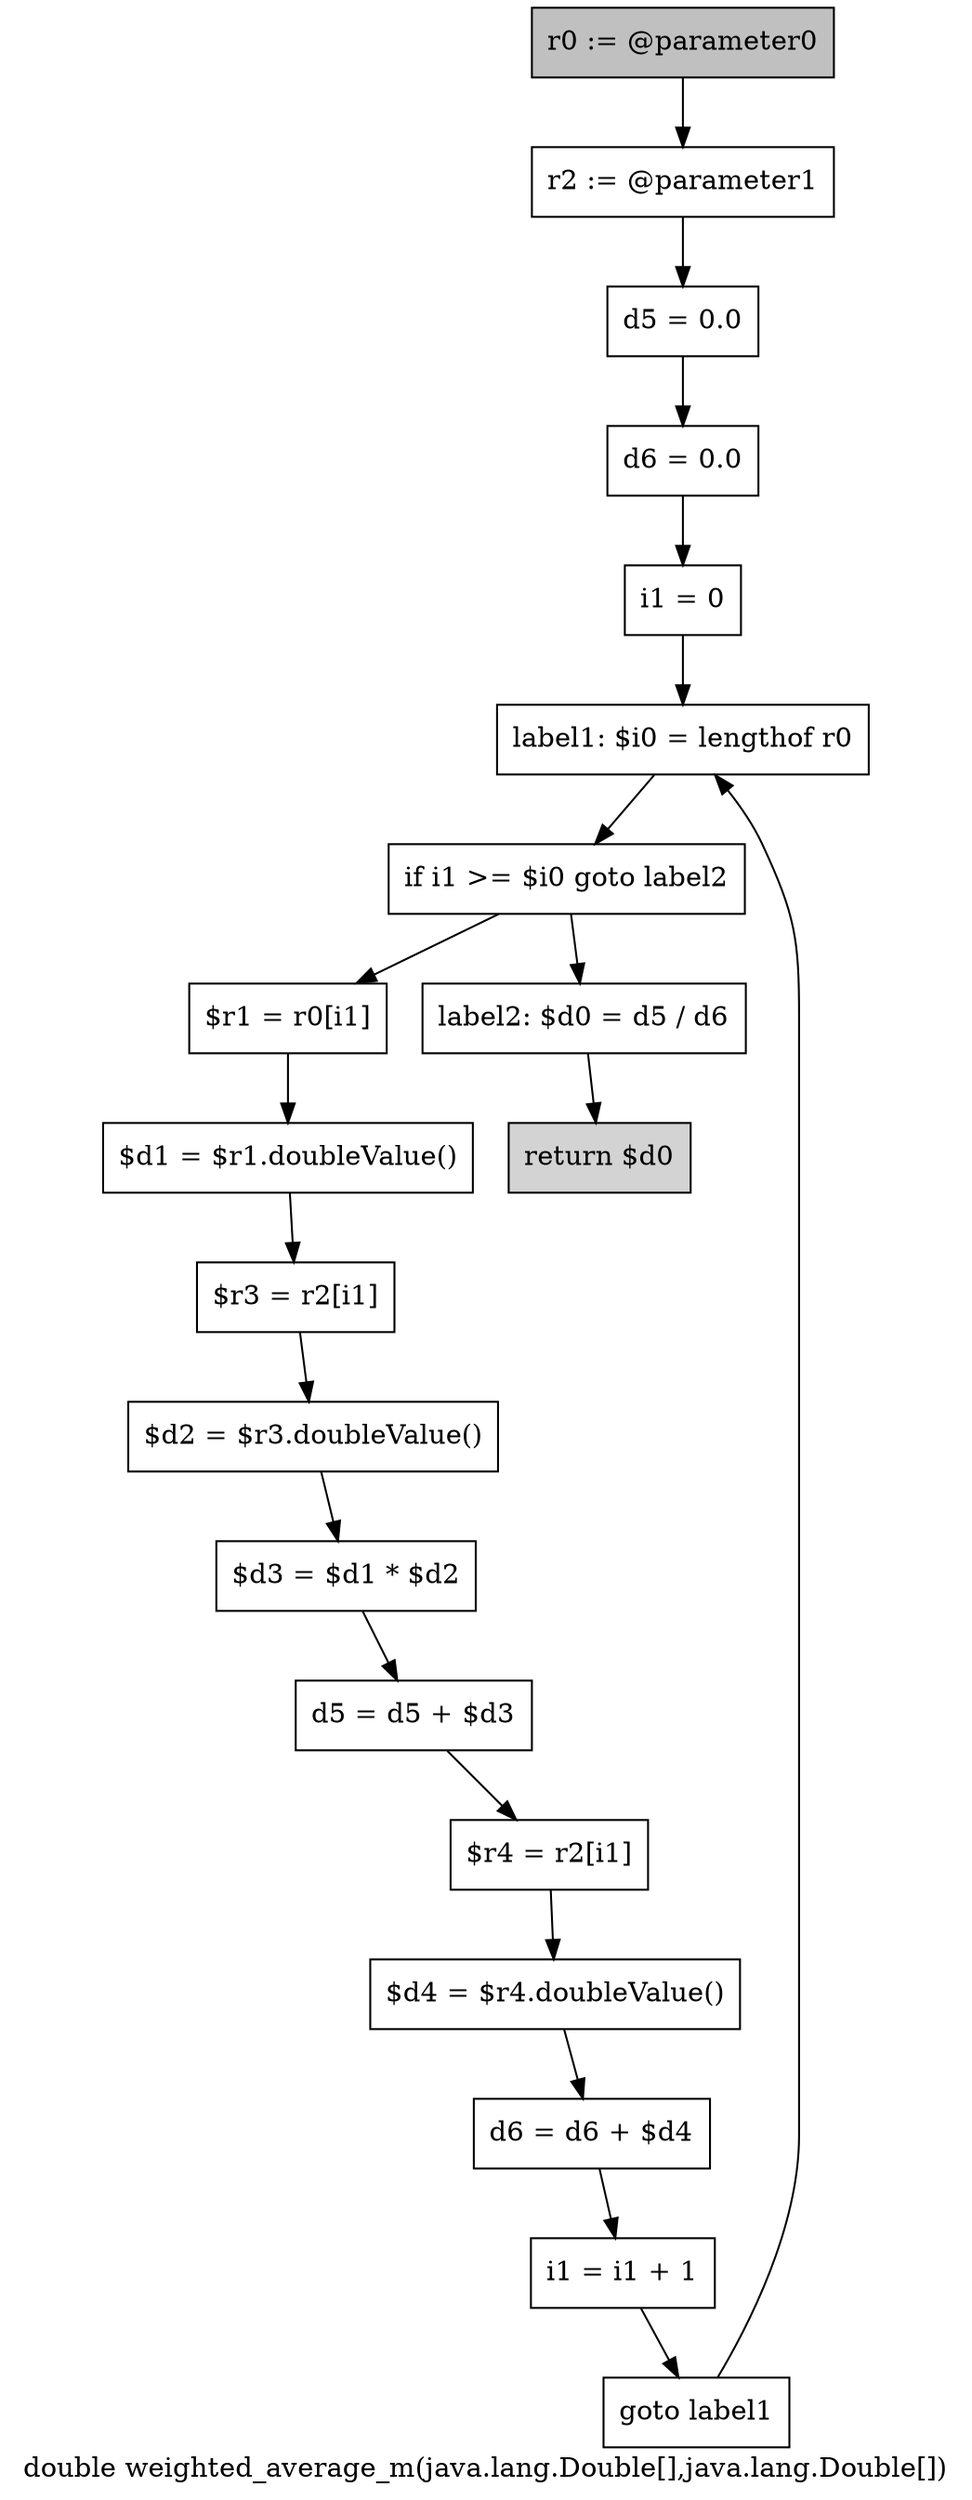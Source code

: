 digraph "double weighted_average_m(java.lang.Double[],java.lang.Double[])" {
    label="double weighted_average_m(java.lang.Double[],java.lang.Double[])";
    node [shape=box];
    "0" [style=filled,fillcolor=gray,label="r0 := @parameter0",];
    "1" [label="r2 := @parameter1",];
    "0"->"1";
    "2" [label="d5 = 0.0",];
    "1"->"2";
    "3" [label="d6 = 0.0",];
    "2"->"3";
    "4" [label="i1 = 0",];
    "3"->"4";
    "5" [label="label1: $i0 = lengthof r0",];
    "4"->"5";
    "6" [label="if i1 >= $i0 goto label2",];
    "5"->"6";
    "7" [label="$r1 = r0[i1]",];
    "6"->"7";
    "18" [label="label2: $d0 = d5 / d6",];
    "6"->"18";
    "8" [label="$d1 = $r1.doubleValue()",];
    "7"->"8";
    "9" [label="$r3 = r2[i1]",];
    "8"->"9";
    "10" [label="$d2 = $r3.doubleValue()",];
    "9"->"10";
    "11" [label="$d3 = $d1 * $d2",];
    "10"->"11";
    "12" [label="d5 = d5 + $d3",];
    "11"->"12";
    "13" [label="$r4 = r2[i1]",];
    "12"->"13";
    "14" [label="$d4 = $r4.doubleValue()",];
    "13"->"14";
    "15" [label="d6 = d6 + $d4",];
    "14"->"15";
    "16" [label="i1 = i1 + 1",];
    "15"->"16";
    "17" [label="goto label1",];
    "16"->"17";
    "17"->"5";
    "19" [style=filled,fillcolor=lightgray,label="return $d0",];
    "18"->"19";
}

